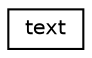digraph "Graphical Class Hierarchy"
{
 // LATEX_PDF_SIZE
  edge [fontname="Helvetica",fontsize="10",labelfontname="Helvetica",labelfontsize="10"];
  node [fontname="Helvetica",fontsize="10",shape=record];
  rankdir="LR";
  Node0 [label="text",height=0.2,width=0.4,color="black", fillcolor="white", style="filled",URL="$d2/dfd/structtext.html",tooltip=" "];
}
